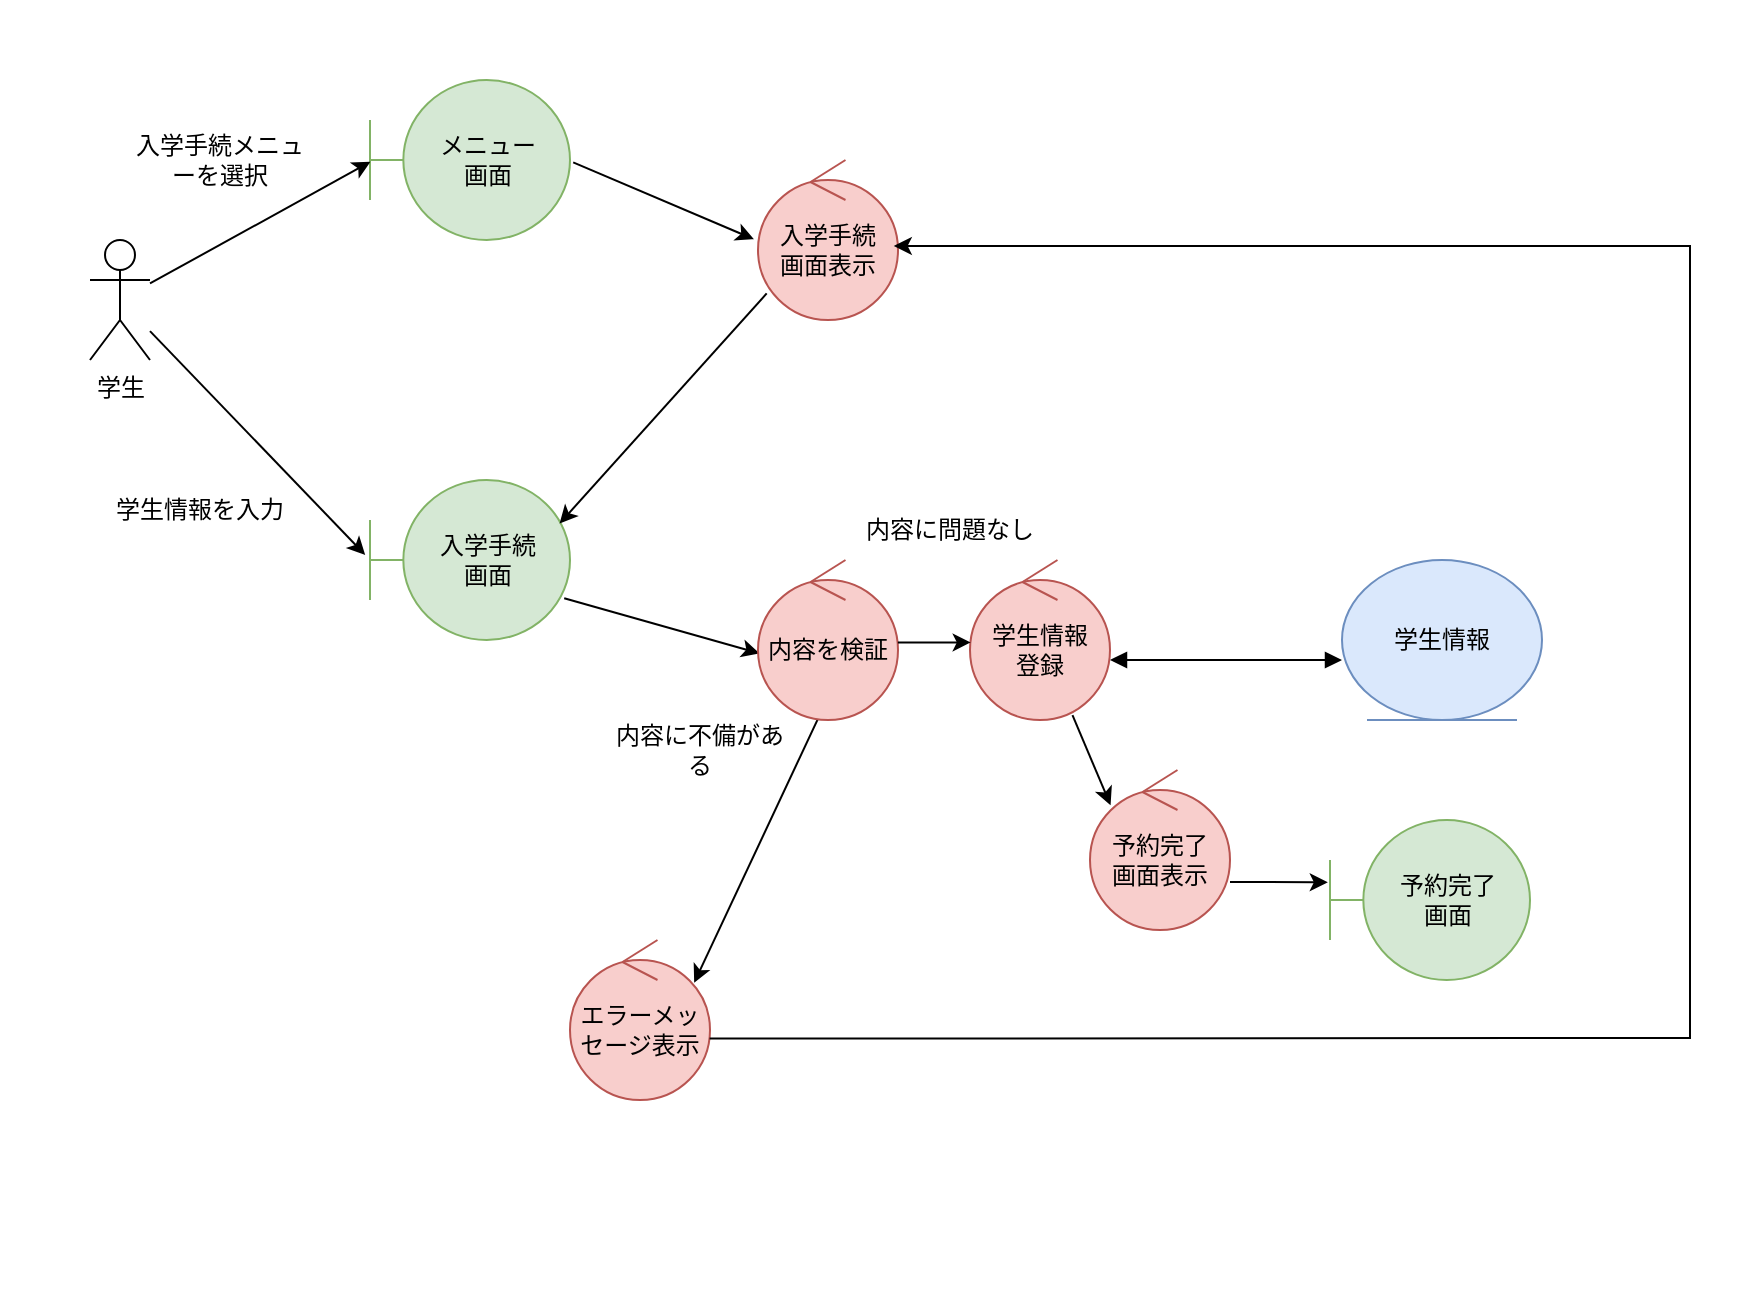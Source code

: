 <mxfile>
    <diagram id="5DfwSMmlrQ2DYcHCKKRp" name="ページ1">
        <mxGraphModel dx="863" dy="1203" grid="1" gridSize="10" guides="1" tooltips="1" connect="1" arrows="1" fold="1" page="1" pageScale="1" pageWidth="827" pageHeight="1169" math="0" shadow="0">
            <root>
                <mxCell id="0"/>
                <mxCell id="1" parent="0"/>
                <mxCell id="14" value="" style="rounded=0;whiteSpace=wrap;html=1;strokeColor=none;" vertex="1" parent="1">
                    <mxGeometry x="35" y="160" width="875" height="650" as="geometry"/>
                </mxCell>
                <mxCell id="iqDvwW4yLdDJP2QT4Gw2-2" value="学生" style="shape=umlActor;verticalLabelPosition=bottom;verticalAlign=top;html=1;" parent="1" vertex="1">
                    <mxGeometry x="80" y="280" width="30" height="60" as="geometry"/>
                </mxCell>
                <mxCell id="iqDvwW4yLdDJP2QT4Gw2-3" value="メニュー&lt;div&gt;画面&lt;/div&gt;" style="shape=umlBoundary;whiteSpace=wrap;html=1;fillColor=#d5e8d4;strokeColor=#82b366;" parent="1" vertex="1">
                    <mxGeometry x="220" y="200" width="100" height="80" as="geometry"/>
                </mxCell>
                <mxCell id="iqDvwW4yLdDJP2QT4Gw2-5" value="" style="endArrow=classic;html=1;rounded=0;entryX=0.002;entryY=0.511;entryDx=0;entryDy=0;entryPerimeter=0;" parent="1" source="iqDvwW4yLdDJP2QT4Gw2-2" target="iqDvwW4yLdDJP2QT4Gw2-3" edge="1">
                    <mxGeometry width="50" height="50" relative="1" as="geometry">
                        <mxPoint x="200" y="410" as="sourcePoint"/>
                        <mxPoint x="250" y="360" as="targetPoint"/>
                    </mxGeometry>
                </mxCell>
                <mxCell id="iqDvwW4yLdDJP2QT4Gw2-6" value="入学手続メニューを選択" style="text;html=1;align=center;verticalAlign=middle;whiteSpace=wrap;rounded=0;" parent="1" vertex="1">
                    <mxGeometry x="100" y="225" width="90" height="30" as="geometry"/>
                </mxCell>
                <mxCell id="iqDvwW4yLdDJP2QT4Gw2-7" value="入学手続&lt;div&gt;画面表示&lt;/div&gt;" style="ellipse;shape=umlControl;whiteSpace=wrap;html=1;fillColor=#f8cecc;strokeColor=#b85450;" parent="1" vertex="1">
                    <mxGeometry x="414" y="240" width="70" height="80" as="geometry"/>
                </mxCell>
                <mxCell id="iqDvwW4yLdDJP2QT4Gw2-23" value="" style="endArrow=classic;html=1;rounded=0;entryX=-0.029;entryY=0.495;entryDx=0;entryDy=0;entryPerimeter=0;exitX=1.016;exitY=0.515;exitDx=0;exitDy=0;exitPerimeter=0;" parent="1" source="iqDvwW4yLdDJP2QT4Gw2-3" target="iqDvwW4yLdDJP2QT4Gw2-7" edge="1">
                    <mxGeometry width="50" height="50" relative="1" as="geometry">
                        <mxPoint x="210" y="541" as="sourcePoint"/>
                        <mxPoint x="320" y="480" as="targetPoint"/>
                    </mxGeometry>
                </mxCell>
                <mxCell id="iqDvwW4yLdDJP2QT4Gw2-25" value="入学手続&lt;div&gt;画面&lt;/div&gt;" style="shape=umlBoundary;whiteSpace=wrap;html=1;fillColor=#d5e8d4;strokeColor=#82b366;" parent="1" vertex="1">
                    <mxGeometry x="220" y="400" width="100" height="80" as="geometry"/>
                </mxCell>
                <mxCell id="iqDvwW4yLdDJP2QT4Gw2-26" value="" style="endArrow=classic;html=1;rounded=0;entryX=0.948;entryY=0.272;entryDx=0;entryDy=0;entryPerimeter=0;exitX=0.062;exitY=0.834;exitDx=0;exitDy=0;exitPerimeter=0;" parent="1" source="iqDvwW4yLdDJP2QT4Gw2-7" target="iqDvwW4yLdDJP2QT4Gw2-25" edge="1">
                    <mxGeometry width="50" height="50" relative="1" as="geometry">
                        <mxPoint x="350" y="310" as="sourcePoint"/>
                        <mxPoint x="440" y="349" as="targetPoint"/>
                    </mxGeometry>
                </mxCell>
                <mxCell id="iqDvwW4yLdDJP2QT4Gw2-27" value="" style="endArrow=classic;html=1;rounded=0;entryX=-0.024;entryY=0.468;entryDx=0;entryDy=0;entryPerimeter=0;" parent="1" source="iqDvwW4yLdDJP2QT4Gw2-2" target="iqDvwW4yLdDJP2QT4Gw2-25" edge="1">
                    <mxGeometry width="50" height="50" relative="1" as="geometry">
                        <mxPoint x="130" y="351" as="sourcePoint"/>
                        <mxPoint x="240" y="290" as="targetPoint"/>
                    </mxGeometry>
                </mxCell>
                <mxCell id="iqDvwW4yLdDJP2QT4Gw2-28" value="学生情報を入力" style="text;html=1;align=center;verticalAlign=middle;whiteSpace=wrap;rounded=0;" parent="1" vertex="1">
                    <mxGeometry x="90" y="400" width="90" height="30" as="geometry"/>
                </mxCell>
                <mxCell id="iqDvwW4yLdDJP2QT4Gw2-29" value="学生情報&lt;div&gt;登録&lt;/div&gt;" style="ellipse;shape=umlControl;whiteSpace=wrap;html=1;fillColor=#f8cecc;strokeColor=#b85450;" parent="1" vertex="1">
                    <mxGeometry x="520" y="440" width="70" height="80" as="geometry"/>
                </mxCell>
                <mxCell id="iqDvwW4yLdDJP2QT4Gw2-30" value="" style="endArrow=classic;html=1;rounded=0;exitX=0.971;exitY=0.739;exitDx=0;exitDy=0;exitPerimeter=0;entryX=0.012;entryY=0.584;entryDx=0;entryDy=0;entryPerimeter=0;" parent="1" source="iqDvwW4yLdDJP2QT4Gw2-25" target="6" edge="1">
                    <mxGeometry width="50" height="50" relative="1" as="geometry">
                        <mxPoint x="433" y="400" as="sourcePoint"/>
                        <mxPoint x="400" y="400" as="targetPoint"/>
                    </mxGeometry>
                </mxCell>
                <mxCell id="iqDvwW4yLdDJP2QT4Gw2-31" value="学生情報" style="ellipse;shape=umlEntity;whiteSpace=wrap;html=1;fillColor=#dae8fc;strokeColor=#6c8ebf;" parent="1" vertex="1">
                    <mxGeometry x="706" y="440" width="100" height="80" as="geometry"/>
                </mxCell>
                <mxCell id="iqDvwW4yLdDJP2QT4Gw2-32" value="" style="endArrow=block;startArrow=block;endFill=1;startFill=1;html=1;rounded=0;exitX=1;exitY=0.625;exitDx=0;exitDy=0;exitPerimeter=0;entryX=0;entryY=0.625;entryDx=0;entryDy=0;entryPerimeter=0;fontColor=#FF0000;strokeColor=#000000;" parent="1" source="iqDvwW4yLdDJP2QT4Gw2-29" target="iqDvwW4yLdDJP2QT4Gw2-31" edge="1">
                    <mxGeometry width="160" relative="1" as="geometry">
                        <mxPoint x="590" y="640" as="sourcePoint"/>
                        <mxPoint x="750" y="640" as="targetPoint"/>
                    </mxGeometry>
                </mxCell>
                <mxCell id="2" value="" style="endArrow=classic;html=1;rounded=0;entryX=0.887;entryY=0.267;entryDx=0;entryDy=0;entryPerimeter=0;exitX=0.428;exitY=0.993;exitDx=0;exitDy=0;exitPerimeter=0;" parent="1" source="6" target="3" edge="1">
                    <mxGeometry width="50" height="50" relative="1" as="geometry">
                        <mxPoint x="320" y="550" as="sourcePoint"/>
                        <mxPoint x="418" y="569" as="targetPoint"/>
                    </mxGeometry>
                </mxCell>
                <mxCell id="3" value="エラーメッセージ表示" style="ellipse;shape=umlControl;whiteSpace=wrap;html=1;fillColor=#f8cecc;strokeColor=#b85450;" parent="1" vertex="1">
                    <mxGeometry x="320" y="630" width="70" height="80" as="geometry"/>
                </mxCell>
                <mxCell id="5" value="内容に不備がある" style="text;html=1;align=center;verticalAlign=middle;whiteSpace=wrap;rounded=0;" parent="1" vertex="1">
                    <mxGeometry x="340" y="520" width="90" height="30" as="geometry"/>
                </mxCell>
                <mxCell id="6" value="内容を検証" style="ellipse;shape=umlControl;whiteSpace=wrap;html=1;fillColor=#f8cecc;strokeColor=#b85450;" parent="1" vertex="1">
                    <mxGeometry x="414" y="440" width="70" height="80" as="geometry"/>
                </mxCell>
                <mxCell id="7" value="" style="endArrow=classic;html=1;rounded=0;entryX=0.005;entryY=0.515;entryDx=0;entryDy=0;entryPerimeter=0;exitX=0.999;exitY=0.515;exitDx=0;exitDy=0;exitPerimeter=0;" parent="1" source="6" target="iqDvwW4yLdDJP2QT4Gw2-29" edge="1">
                    <mxGeometry width="50" height="50" relative="1" as="geometry">
                        <mxPoint x="454" y="529" as="sourcePoint"/>
                        <mxPoint x="412" y="631" as="targetPoint"/>
                    </mxGeometry>
                </mxCell>
                <mxCell id="8" value="内容に問題なし" style="text;html=1;align=center;verticalAlign=middle;whiteSpace=wrap;rounded=0;" parent="1" vertex="1">
                    <mxGeometry x="465" y="410" width="90" height="30" as="geometry"/>
                </mxCell>
                <mxCell id="9" value="" style="endArrow=classic;html=1;rounded=0;exitX=0.732;exitY=0.97;exitDx=0;exitDy=0;exitPerimeter=0;entryX=0.147;entryY=0.22;entryDx=0;entryDy=0;entryPerimeter=0;" parent="1" source="iqDvwW4yLdDJP2QT4Gw2-29" target="10" edge="1">
                    <mxGeometry width="50" height="50" relative="1" as="geometry">
                        <mxPoint x="454" y="529" as="sourcePoint"/>
                        <mxPoint x="620" y="610" as="targetPoint"/>
                    </mxGeometry>
                </mxCell>
                <mxCell id="10" value="予約完了&lt;div&gt;画面表示&lt;/div&gt;" style="ellipse;shape=umlControl;whiteSpace=wrap;html=1;fillColor=#f8cecc;strokeColor=#b85450;" parent="1" vertex="1">
                    <mxGeometry x="580" y="545" width="70" height="80" as="geometry"/>
                </mxCell>
                <mxCell id="11" value="予約完了&lt;div&gt;画面&lt;/div&gt;" style="shape=umlBoundary;whiteSpace=wrap;html=1;fillColor=#d5e8d4;strokeColor=#82b366;" parent="1" vertex="1">
                    <mxGeometry x="700" y="570" width="100" height="80" as="geometry"/>
                </mxCell>
                <mxCell id="12" value="" style="endArrow=classic;html=1;rounded=0;entryX=-0.011;entryY=0.389;entryDx=0;entryDy=0;entryPerimeter=0;" parent="1" target="11" edge="1">
                    <mxGeometry width="50" height="50" relative="1" as="geometry">
                        <mxPoint x="650" y="601" as="sourcePoint"/>
                        <mxPoint x="690" y="601" as="targetPoint"/>
                    </mxGeometry>
                </mxCell>
                <mxCell id="13" value="" style="endArrow=classic;html=1;rounded=0;entryX=0.97;entryY=0.537;entryDx=0;entryDy=0;entryPerimeter=0;exitX=0.997;exitY=0.616;exitDx=0;exitDy=0;exitPerimeter=0;" parent="1" source="3" target="iqDvwW4yLdDJP2QT4Gw2-7" edge="1">
                    <mxGeometry width="50" height="50" relative="1" as="geometry">
                        <mxPoint x="840" y="283" as="sourcePoint"/>
                        <mxPoint x="425" y="497" as="targetPoint"/>
                        <Array as="points">
                            <mxPoint x="880" y="679"/>
                            <mxPoint x="880" y="283"/>
                        </Array>
                    </mxGeometry>
                </mxCell>
            </root>
        </mxGraphModel>
    </diagram>
</mxfile>